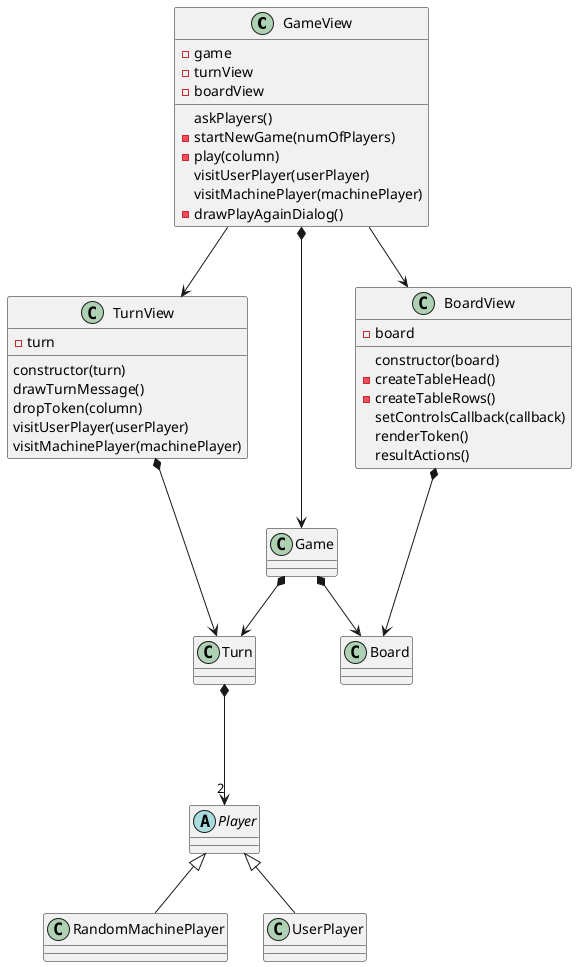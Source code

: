 @startuml
class GameView{
-game
-turnView
-boardView
askPlayers()
-startNewGame(numOfPlayers)
-play(column)
visitUserPlayer(userPlayer)
visitMachinePlayer(machinePlayer)
-drawPlayAgainDialog()
}
class TurnView{
-turn
constructor(turn)
drawTurnMessage()
dropToken(column)
visitUserPlayer(userPlayer)
visitMachinePlayer(machinePlayer)
}
class BoardView{
-board
constructor(board)
-createTableHead()
-createTableRows()
setControlsCallback(callback)
renderToken()
resultActions()
}

Abstract    class Player
class RandomMachinePlayer
class UserPlayer

GameView *---> Game
GameView -> TurnView
GameView -> BoardView
BoardView *--> Board
TurnView *--> Turn
Turn *---> "2" Player
Game *--> Turn
Game *--> Board
Player <|-- RandomMachinePlayer
Player <|-- UserPlayer

@enduml